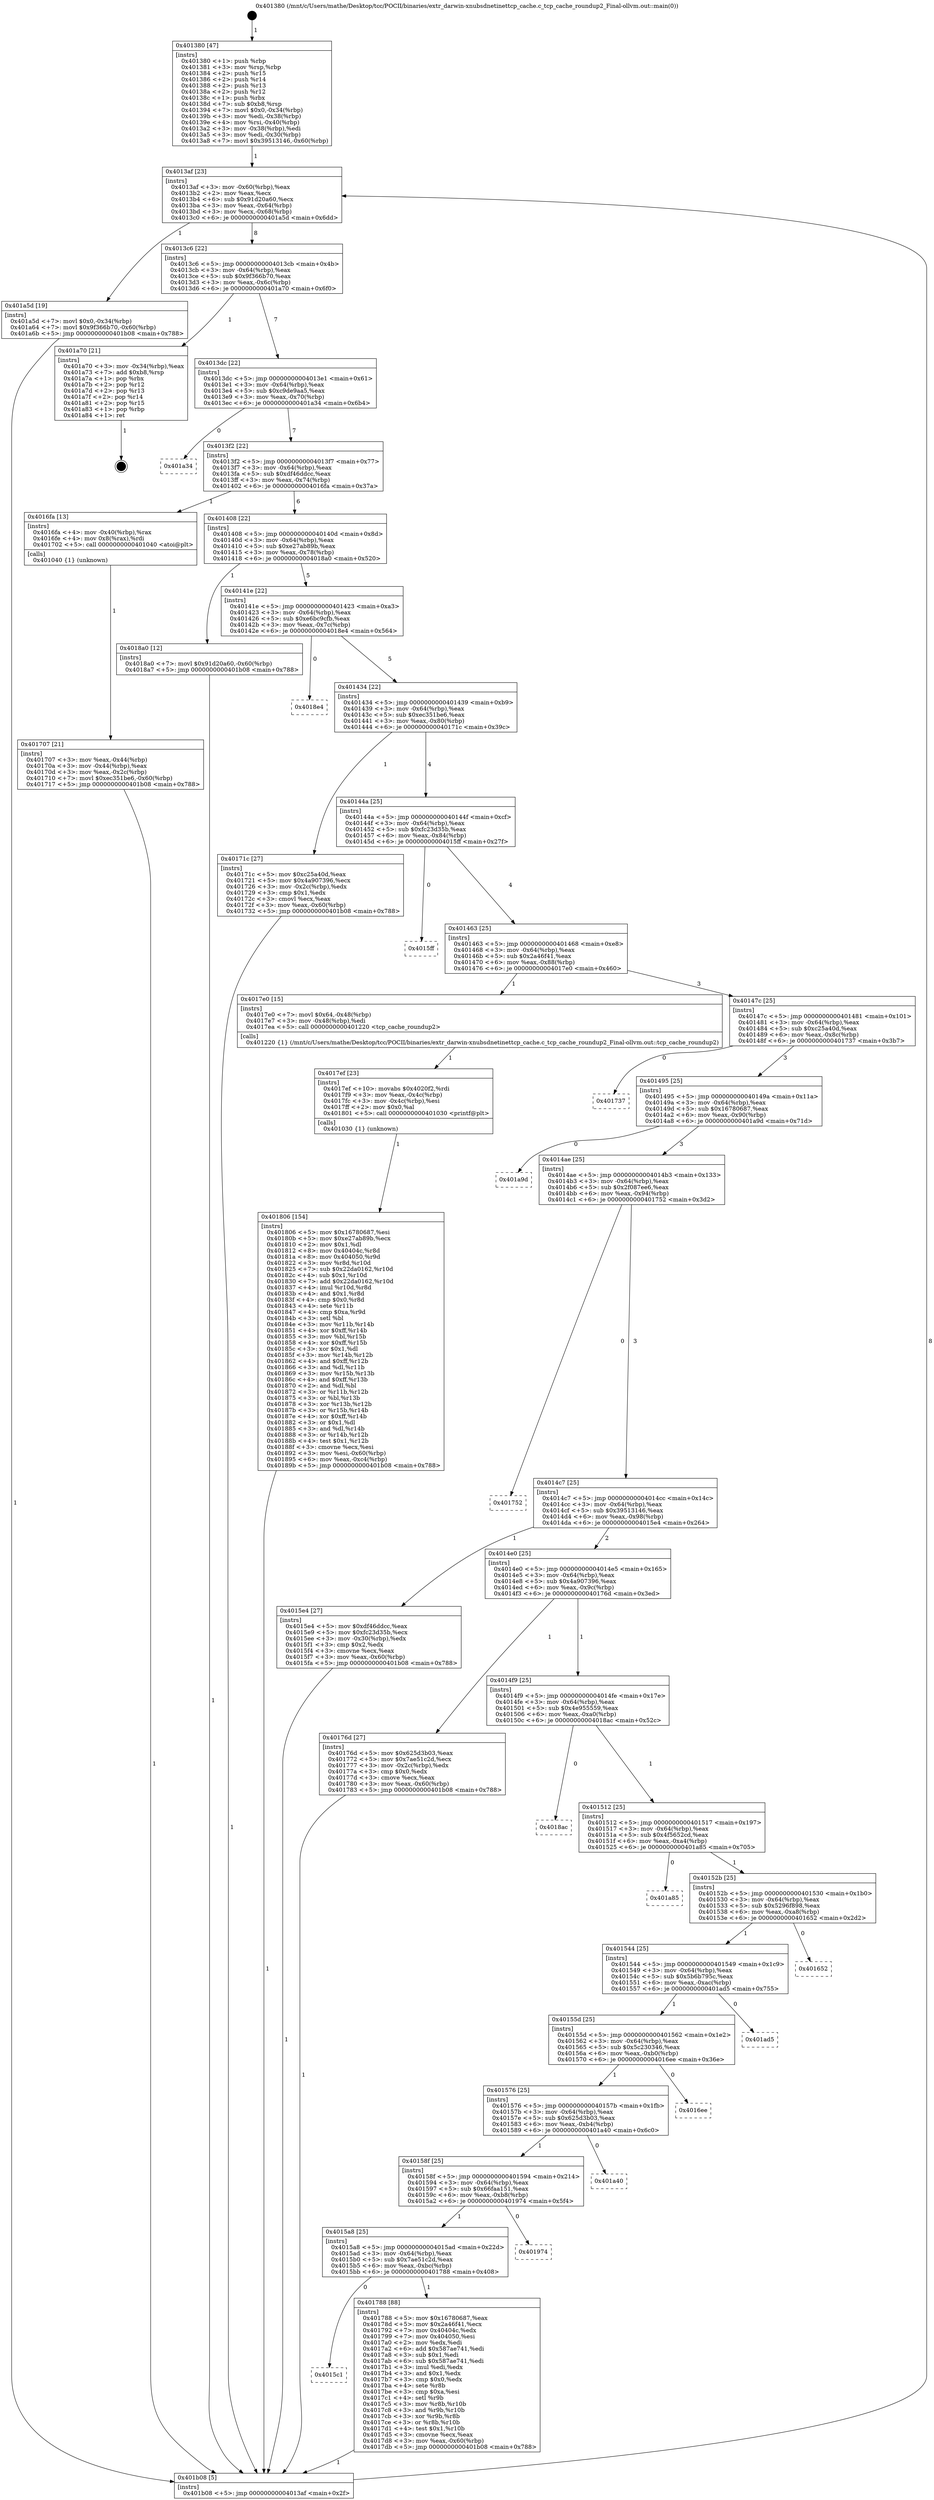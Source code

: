 digraph "0x401380" {
  label = "0x401380 (/mnt/c/Users/mathe/Desktop/tcc/POCII/binaries/extr_darwin-xnubsdnetinettcp_cache.c_tcp_cache_roundup2_Final-ollvm.out::main(0))"
  labelloc = "t"
  node[shape=record]

  Entry [label="",width=0.3,height=0.3,shape=circle,fillcolor=black,style=filled]
  "0x4013af" [label="{
     0x4013af [23]\l
     | [instrs]\l
     &nbsp;&nbsp;0x4013af \<+3\>: mov -0x60(%rbp),%eax\l
     &nbsp;&nbsp;0x4013b2 \<+2\>: mov %eax,%ecx\l
     &nbsp;&nbsp;0x4013b4 \<+6\>: sub $0x91d20a60,%ecx\l
     &nbsp;&nbsp;0x4013ba \<+3\>: mov %eax,-0x64(%rbp)\l
     &nbsp;&nbsp;0x4013bd \<+3\>: mov %ecx,-0x68(%rbp)\l
     &nbsp;&nbsp;0x4013c0 \<+6\>: je 0000000000401a5d \<main+0x6dd\>\l
  }"]
  "0x401a5d" [label="{
     0x401a5d [19]\l
     | [instrs]\l
     &nbsp;&nbsp;0x401a5d \<+7\>: movl $0x0,-0x34(%rbp)\l
     &nbsp;&nbsp;0x401a64 \<+7\>: movl $0x9f366b70,-0x60(%rbp)\l
     &nbsp;&nbsp;0x401a6b \<+5\>: jmp 0000000000401b08 \<main+0x788\>\l
  }"]
  "0x4013c6" [label="{
     0x4013c6 [22]\l
     | [instrs]\l
     &nbsp;&nbsp;0x4013c6 \<+5\>: jmp 00000000004013cb \<main+0x4b\>\l
     &nbsp;&nbsp;0x4013cb \<+3\>: mov -0x64(%rbp),%eax\l
     &nbsp;&nbsp;0x4013ce \<+5\>: sub $0x9f366b70,%eax\l
     &nbsp;&nbsp;0x4013d3 \<+3\>: mov %eax,-0x6c(%rbp)\l
     &nbsp;&nbsp;0x4013d6 \<+6\>: je 0000000000401a70 \<main+0x6f0\>\l
  }"]
  Exit [label="",width=0.3,height=0.3,shape=circle,fillcolor=black,style=filled,peripheries=2]
  "0x401a70" [label="{
     0x401a70 [21]\l
     | [instrs]\l
     &nbsp;&nbsp;0x401a70 \<+3\>: mov -0x34(%rbp),%eax\l
     &nbsp;&nbsp;0x401a73 \<+7\>: add $0xb8,%rsp\l
     &nbsp;&nbsp;0x401a7a \<+1\>: pop %rbx\l
     &nbsp;&nbsp;0x401a7b \<+2\>: pop %r12\l
     &nbsp;&nbsp;0x401a7d \<+2\>: pop %r13\l
     &nbsp;&nbsp;0x401a7f \<+2\>: pop %r14\l
     &nbsp;&nbsp;0x401a81 \<+2\>: pop %r15\l
     &nbsp;&nbsp;0x401a83 \<+1\>: pop %rbp\l
     &nbsp;&nbsp;0x401a84 \<+1\>: ret\l
  }"]
  "0x4013dc" [label="{
     0x4013dc [22]\l
     | [instrs]\l
     &nbsp;&nbsp;0x4013dc \<+5\>: jmp 00000000004013e1 \<main+0x61\>\l
     &nbsp;&nbsp;0x4013e1 \<+3\>: mov -0x64(%rbp),%eax\l
     &nbsp;&nbsp;0x4013e4 \<+5\>: sub $0xc9de9aa5,%eax\l
     &nbsp;&nbsp;0x4013e9 \<+3\>: mov %eax,-0x70(%rbp)\l
     &nbsp;&nbsp;0x4013ec \<+6\>: je 0000000000401a34 \<main+0x6b4\>\l
  }"]
  "0x401806" [label="{
     0x401806 [154]\l
     | [instrs]\l
     &nbsp;&nbsp;0x401806 \<+5\>: mov $0x16780687,%esi\l
     &nbsp;&nbsp;0x40180b \<+5\>: mov $0xe27ab89b,%ecx\l
     &nbsp;&nbsp;0x401810 \<+2\>: mov $0x1,%dl\l
     &nbsp;&nbsp;0x401812 \<+8\>: mov 0x40404c,%r8d\l
     &nbsp;&nbsp;0x40181a \<+8\>: mov 0x404050,%r9d\l
     &nbsp;&nbsp;0x401822 \<+3\>: mov %r8d,%r10d\l
     &nbsp;&nbsp;0x401825 \<+7\>: sub $0x22da0162,%r10d\l
     &nbsp;&nbsp;0x40182c \<+4\>: sub $0x1,%r10d\l
     &nbsp;&nbsp;0x401830 \<+7\>: add $0x22da0162,%r10d\l
     &nbsp;&nbsp;0x401837 \<+4\>: imul %r10d,%r8d\l
     &nbsp;&nbsp;0x40183b \<+4\>: and $0x1,%r8d\l
     &nbsp;&nbsp;0x40183f \<+4\>: cmp $0x0,%r8d\l
     &nbsp;&nbsp;0x401843 \<+4\>: sete %r11b\l
     &nbsp;&nbsp;0x401847 \<+4\>: cmp $0xa,%r9d\l
     &nbsp;&nbsp;0x40184b \<+3\>: setl %bl\l
     &nbsp;&nbsp;0x40184e \<+3\>: mov %r11b,%r14b\l
     &nbsp;&nbsp;0x401851 \<+4\>: xor $0xff,%r14b\l
     &nbsp;&nbsp;0x401855 \<+3\>: mov %bl,%r15b\l
     &nbsp;&nbsp;0x401858 \<+4\>: xor $0xff,%r15b\l
     &nbsp;&nbsp;0x40185c \<+3\>: xor $0x1,%dl\l
     &nbsp;&nbsp;0x40185f \<+3\>: mov %r14b,%r12b\l
     &nbsp;&nbsp;0x401862 \<+4\>: and $0xff,%r12b\l
     &nbsp;&nbsp;0x401866 \<+3\>: and %dl,%r11b\l
     &nbsp;&nbsp;0x401869 \<+3\>: mov %r15b,%r13b\l
     &nbsp;&nbsp;0x40186c \<+4\>: and $0xff,%r13b\l
     &nbsp;&nbsp;0x401870 \<+2\>: and %dl,%bl\l
     &nbsp;&nbsp;0x401872 \<+3\>: or %r11b,%r12b\l
     &nbsp;&nbsp;0x401875 \<+3\>: or %bl,%r13b\l
     &nbsp;&nbsp;0x401878 \<+3\>: xor %r13b,%r12b\l
     &nbsp;&nbsp;0x40187b \<+3\>: or %r15b,%r14b\l
     &nbsp;&nbsp;0x40187e \<+4\>: xor $0xff,%r14b\l
     &nbsp;&nbsp;0x401882 \<+3\>: or $0x1,%dl\l
     &nbsp;&nbsp;0x401885 \<+3\>: and %dl,%r14b\l
     &nbsp;&nbsp;0x401888 \<+3\>: or %r14b,%r12b\l
     &nbsp;&nbsp;0x40188b \<+4\>: test $0x1,%r12b\l
     &nbsp;&nbsp;0x40188f \<+3\>: cmovne %ecx,%esi\l
     &nbsp;&nbsp;0x401892 \<+3\>: mov %esi,-0x60(%rbp)\l
     &nbsp;&nbsp;0x401895 \<+6\>: mov %eax,-0xc4(%rbp)\l
     &nbsp;&nbsp;0x40189b \<+5\>: jmp 0000000000401b08 \<main+0x788\>\l
  }"]
  "0x401a34" [label="{
     0x401a34\l
  }", style=dashed]
  "0x4013f2" [label="{
     0x4013f2 [22]\l
     | [instrs]\l
     &nbsp;&nbsp;0x4013f2 \<+5\>: jmp 00000000004013f7 \<main+0x77\>\l
     &nbsp;&nbsp;0x4013f7 \<+3\>: mov -0x64(%rbp),%eax\l
     &nbsp;&nbsp;0x4013fa \<+5\>: sub $0xdf46ddcc,%eax\l
     &nbsp;&nbsp;0x4013ff \<+3\>: mov %eax,-0x74(%rbp)\l
     &nbsp;&nbsp;0x401402 \<+6\>: je 00000000004016fa \<main+0x37a\>\l
  }"]
  "0x4017ef" [label="{
     0x4017ef [23]\l
     | [instrs]\l
     &nbsp;&nbsp;0x4017ef \<+10\>: movabs $0x4020f2,%rdi\l
     &nbsp;&nbsp;0x4017f9 \<+3\>: mov %eax,-0x4c(%rbp)\l
     &nbsp;&nbsp;0x4017fc \<+3\>: mov -0x4c(%rbp),%esi\l
     &nbsp;&nbsp;0x4017ff \<+2\>: mov $0x0,%al\l
     &nbsp;&nbsp;0x401801 \<+5\>: call 0000000000401030 \<printf@plt\>\l
     | [calls]\l
     &nbsp;&nbsp;0x401030 \{1\} (unknown)\l
  }"]
  "0x4016fa" [label="{
     0x4016fa [13]\l
     | [instrs]\l
     &nbsp;&nbsp;0x4016fa \<+4\>: mov -0x40(%rbp),%rax\l
     &nbsp;&nbsp;0x4016fe \<+4\>: mov 0x8(%rax),%rdi\l
     &nbsp;&nbsp;0x401702 \<+5\>: call 0000000000401040 \<atoi@plt\>\l
     | [calls]\l
     &nbsp;&nbsp;0x401040 \{1\} (unknown)\l
  }"]
  "0x401408" [label="{
     0x401408 [22]\l
     | [instrs]\l
     &nbsp;&nbsp;0x401408 \<+5\>: jmp 000000000040140d \<main+0x8d\>\l
     &nbsp;&nbsp;0x40140d \<+3\>: mov -0x64(%rbp),%eax\l
     &nbsp;&nbsp;0x401410 \<+5\>: sub $0xe27ab89b,%eax\l
     &nbsp;&nbsp;0x401415 \<+3\>: mov %eax,-0x78(%rbp)\l
     &nbsp;&nbsp;0x401418 \<+6\>: je 00000000004018a0 \<main+0x520\>\l
  }"]
  "0x4015c1" [label="{
     0x4015c1\l
  }", style=dashed]
  "0x4018a0" [label="{
     0x4018a0 [12]\l
     | [instrs]\l
     &nbsp;&nbsp;0x4018a0 \<+7\>: movl $0x91d20a60,-0x60(%rbp)\l
     &nbsp;&nbsp;0x4018a7 \<+5\>: jmp 0000000000401b08 \<main+0x788\>\l
  }"]
  "0x40141e" [label="{
     0x40141e [22]\l
     | [instrs]\l
     &nbsp;&nbsp;0x40141e \<+5\>: jmp 0000000000401423 \<main+0xa3\>\l
     &nbsp;&nbsp;0x401423 \<+3\>: mov -0x64(%rbp),%eax\l
     &nbsp;&nbsp;0x401426 \<+5\>: sub $0xe6bc9cfb,%eax\l
     &nbsp;&nbsp;0x40142b \<+3\>: mov %eax,-0x7c(%rbp)\l
     &nbsp;&nbsp;0x40142e \<+6\>: je 00000000004018e4 \<main+0x564\>\l
  }"]
  "0x401788" [label="{
     0x401788 [88]\l
     | [instrs]\l
     &nbsp;&nbsp;0x401788 \<+5\>: mov $0x16780687,%eax\l
     &nbsp;&nbsp;0x40178d \<+5\>: mov $0x2a46f41,%ecx\l
     &nbsp;&nbsp;0x401792 \<+7\>: mov 0x40404c,%edx\l
     &nbsp;&nbsp;0x401799 \<+7\>: mov 0x404050,%esi\l
     &nbsp;&nbsp;0x4017a0 \<+2\>: mov %edx,%edi\l
     &nbsp;&nbsp;0x4017a2 \<+6\>: add $0x587ae741,%edi\l
     &nbsp;&nbsp;0x4017a8 \<+3\>: sub $0x1,%edi\l
     &nbsp;&nbsp;0x4017ab \<+6\>: sub $0x587ae741,%edi\l
     &nbsp;&nbsp;0x4017b1 \<+3\>: imul %edi,%edx\l
     &nbsp;&nbsp;0x4017b4 \<+3\>: and $0x1,%edx\l
     &nbsp;&nbsp;0x4017b7 \<+3\>: cmp $0x0,%edx\l
     &nbsp;&nbsp;0x4017ba \<+4\>: sete %r8b\l
     &nbsp;&nbsp;0x4017be \<+3\>: cmp $0xa,%esi\l
     &nbsp;&nbsp;0x4017c1 \<+4\>: setl %r9b\l
     &nbsp;&nbsp;0x4017c5 \<+3\>: mov %r8b,%r10b\l
     &nbsp;&nbsp;0x4017c8 \<+3\>: and %r9b,%r10b\l
     &nbsp;&nbsp;0x4017cb \<+3\>: xor %r9b,%r8b\l
     &nbsp;&nbsp;0x4017ce \<+3\>: or %r8b,%r10b\l
     &nbsp;&nbsp;0x4017d1 \<+4\>: test $0x1,%r10b\l
     &nbsp;&nbsp;0x4017d5 \<+3\>: cmovne %ecx,%eax\l
     &nbsp;&nbsp;0x4017d8 \<+3\>: mov %eax,-0x60(%rbp)\l
     &nbsp;&nbsp;0x4017db \<+5\>: jmp 0000000000401b08 \<main+0x788\>\l
  }"]
  "0x4018e4" [label="{
     0x4018e4\l
  }", style=dashed]
  "0x401434" [label="{
     0x401434 [22]\l
     | [instrs]\l
     &nbsp;&nbsp;0x401434 \<+5\>: jmp 0000000000401439 \<main+0xb9\>\l
     &nbsp;&nbsp;0x401439 \<+3\>: mov -0x64(%rbp),%eax\l
     &nbsp;&nbsp;0x40143c \<+5\>: sub $0xec351be6,%eax\l
     &nbsp;&nbsp;0x401441 \<+3\>: mov %eax,-0x80(%rbp)\l
     &nbsp;&nbsp;0x401444 \<+6\>: je 000000000040171c \<main+0x39c\>\l
  }"]
  "0x4015a8" [label="{
     0x4015a8 [25]\l
     | [instrs]\l
     &nbsp;&nbsp;0x4015a8 \<+5\>: jmp 00000000004015ad \<main+0x22d\>\l
     &nbsp;&nbsp;0x4015ad \<+3\>: mov -0x64(%rbp),%eax\l
     &nbsp;&nbsp;0x4015b0 \<+5\>: sub $0x7ae51c2d,%eax\l
     &nbsp;&nbsp;0x4015b5 \<+6\>: mov %eax,-0xbc(%rbp)\l
     &nbsp;&nbsp;0x4015bb \<+6\>: je 0000000000401788 \<main+0x408\>\l
  }"]
  "0x40171c" [label="{
     0x40171c [27]\l
     | [instrs]\l
     &nbsp;&nbsp;0x40171c \<+5\>: mov $0xc25a40d,%eax\l
     &nbsp;&nbsp;0x401721 \<+5\>: mov $0x4a907396,%ecx\l
     &nbsp;&nbsp;0x401726 \<+3\>: mov -0x2c(%rbp),%edx\l
     &nbsp;&nbsp;0x401729 \<+3\>: cmp $0x1,%edx\l
     &nbsp;&nbsp;0x40172c \<+3\>: cmovl %ecx,%eax\l
     &nbsp;&nbsp;0x40172f \<+3\>: mov %eax,-0x60(%rbp)\l
     &nbsp;&nbsp;0x401732 \<+5\>: jmp 0000000000401b08 \<main+0x788\>\l
  }"]
  "0x40144a" [label="{
     0x40144a [25]\l
     | [instrs]\l
     &nbsp;&nbsp;0x40144a \<+5\>: jmp 000000000040144f \<main+0xcf\>\l
     &nbsp;&nbsp;0x40144f \<+3\>: mov -0x64(%rbp),%eax\l
     &nbsp;&nbsp;0x401452 \<+5\>: sub $0xfc23d35b,%eax\l
     &nbsp;&nbsp;0x401457 \<+6\>: mov %eax,-0x84(%rbp)\l
     &nbsp;&nbsp;0x40145d \<+6\>: je 00000000004015ff \<main+0x27f\>\l
  }"]
  "0x401974" [label="{
     0x401974\l
  }", style=dashed]
  "0x4015ff" [label="{
     0x4015ff\l
  }", style=dashed]
  "0x401463" [label="{
     0x401463 [25]\l
     | [instrs]\l
     &nbsp;&nbsp;0x401463 \<+5\>: jmp 0000000000401468 \<main+0xe8\>\l
     &nbsp;&nbsp;0x401468 \<+3\>: mov -0x64(%rbp),%eax\l
     &nbsp;&nbsp;0x40146b \<+5\>: sub $0x2a46f41,%eax\l
     &nbsp;&nbsp;0x401470 \<+6\>: mov %eax,-0x88(%rbp)\l
     &nbsp;&nbsp;0x401476 \<+6\>: je 00000000004017e0 \<main+0x460\>\l
  }"]
  "0x40158f" [label="{
     0x40158f [25]\l
     | [instrs]\l
     &nbsp;&nbsp;0x40158f \<+5\>: jmp 0000000000401594 \<main+0x214\>\l
     &nbsp;&nbsp;0x401594 \<+3\>: mov -0x64(%rbp),%eax\l
     &nbsp;&nbsp;0x401597 \<+5\>: sub $0x66faa151,%eax\l
     &nbsp;&nbsp;0x40159c \<+6\>: mov %eax,-0xb8(%rbp)\l
     &nbsp;&nbsp;0x4015a2 \<+6\>: je 0000000000401974 \<main+0x5f4\>\l
  }"]
  "0x4017e0" [label="{
     0x4017e0 [15]\l
     | [instrs]\l
     &nbsp;&nbsp;0x4017e0 \<+7\>: movl $0x64,-0x48(%rbp)\l
     &nbsp;&nbsp;0x4017e7 \<+3\>: mov -0x48(%rbp),%edi\l
     &nbsp;&nbsp;0x4017ea \<+5\>: call 0000000000401220 \<tcp_cache_roundup2\>\l
     | [calls]\l
     &nbsp;&nbsp;0x401220 \{1\} (/mnt/c/Users/mathe/Desktop/tcc/POCII/binaries/extr_darwin-xnubsdnetinettcp_cache.c_tcp_cache_roundup2_Final-ollvm.out::tcp_cache_roundup2)\l
  }"]
  "0x40147c" [label="{
     0x40147c [25]\l
     | [instrs]\l
     &nbsp;&nbsp;0x40147c \<+5\>: jmp 0000000000401481 \<main+0x101\>\l
     &nbsp;&nbsp;0x401481 \<+3\>: mov -0x64(%rbp),%eax\l
     &nbsp;&nbsp;0x401484 \<+5\>: sub $0xc25a40d,%eax\l
     &nbsp;&nbsp;0x401489 \<+6\>: mov %eax,-0x8c(%rbp)\l
     &nbsp;&nbsp;0x40148f \<+6\>: je 0000000000401737 \<main+0x3b7\>\l
  }"]
  "0x401a40" [label="{
     0x401a40\l
  }", style=dashed]
  "0x401737" [label="{
     0x401737\l
  }", style=dashed]
  "0x401495" [label="{
     0x401495 [25]\l
     | [instrs]\l
     &nbsp;&nbsp;0x401495 \<+5\>: jmp 000000000040149a \<main+0x11a\>\l
     &nbsp;&nbsp;0x40149a \<+3\>: mov -0x64(%rbp),%eax\l
     &nbsp;&nbsp;0x40149d \<+5\>: sub $0x16780687,%eax\l
     &nbsp;&nbsp;0x4014a2 \<+6\>: mov %eax,-0x90(%rbp)\l
     &nbsp;&nbsp;0x4014a8 \<+6\>: je 0000000000401a9d \<main+0x71d\>\l
  }"]
  "0x401576" [label="{
     0x401576 [25]\l
     | [instrs]\l
     &nbsp;&nbsp;0x401576 \<+5\>: jmp 000000000040157b \<main+0x1fb\>\l
     &nbsp;&nbsp;0x40157b \<+3\>: mov -0x64(%rbp),%eax\l
     &nbsp;&nbsp;0x40157e \<+5\>: sub $0x625d3b03,%eax\l
     &nbsp;&nbsp;0x401583 \<+6\>: mov %eax,-0xb4(%rbp)\l
     &nbsp;&nbsp;0x401589 \<+6\>: je 0000000000401a40 \<main+0x6c0\>\l
  }"]
  "0x401a9d" [label="{
     0x401a9d\l
  }", style=dashed]
  "0x4014ae" [label="{
     0x4014ae [25]\l
     | [instrs]\l
     &nbsp;&nbsp;0x4014ae \<+5\>: jmp 00000000004014b3 \<main+0x133\>\l
     &nbsp;&nbsp;0x4014b3 \<+3\>: mov -0x64(%rbp),%eax\l
     &nbsp;&nbsp;0x4014b6 \<+5\>: sub $0x2f087ee6,%eax\l
     &nbsp;&nbsp;0x4014bb \<+6\>: mov %eax,-0x94(%rbp)\l
     &nbsp;&nbsp;0x4014c1 \<+6\>: je 0000000000401752 \<main+0x3d2\>\l
  }"]
  "0x4016ee" [label="{
     0x4016ee\l
  }", style=dashed]
  "0x401752" [label="{
     0x401752\l
  }", style=dashed]
  "0x4014c7" [label="{
     0x4014c7 [25]\l
     | [instrs]\l
     &nbsp;&nbsp;0x4014c7 \<+5\>: jmp 00000000004014cc \<main+0x14c\>\l
     &nbsp;&nbsp;0x4014cc \<+3\>: mov -0x64(%rbp),%eax\l
     &nbsp;&nbsp;0x4014cf \<+5\>: sub $0x39513146,%eax\l
     &nbsp;&nbsp;0x4014d4 \<+6\>: mov %eax,-0x98(%rbp)\l
     &nbsp;&nbsp;0x4014da \<+6\>: je 00000000004015e4 \<main+0x264\>\l
  }"]
  "0x40155d" [label="{
     0x40155d [25]\l
     | [instrs]\l
     &nbsp;&nbsp;0x40155d \<+5\>: jmp 0000000000401562 \<main+0x1e2\>\l
     &nbsp;&nbsp;0x401562 \<+3\>: mov -0x64(%rbp),%eax\l
     &nbsp;&nbsp;0x401565 \<+5\>: sub $0x5c230346,%eax\l
     &nbsp;&nbsp;0x40156a \<+6\>: mov %eax,-0xb0(%rbp)\l
     &nbsp;&nbsp;0x401570 \<+6\>: je 00000000004016ee \<main+0x36e\>\l
  }"]
  "0x4015e4" [label="{
     0x4015e4 [27]\l
     | [instrs]\l
     &nbsp;&nbsp;0x4015e4 \<+5\>: mov $0xdf46ddcc,%eax\l
     &nbsp;&nbsp;0x4015e9 \<+5\>: mov $0xfc23d35b,%ecx\l
     &nbsp;&nbsp;0x4015ee \<+3\>: mov -0x30(%rbp),%edx\l
     &nbsp;&nbsp;0x4015f1 \<+3\>: cmp $0x2,%edx\l
     &nbsp;&nbsp;0x4015f4 \<+3\>: cmovne %ecx,%eax\l
     &nbsp;&nbsp;0x4015f7 \<+3\>: mov %eax,-0x60(%rbp)\l
     &nbsp;&nbsp;0x4015fa \<+5\>: jmp 0000000000401b08 \<main+0x788\>\l
  }"]
  "0x4014e0" [label="{
     0x4014e0 [25]\l
     | [instrs]\l
     &nbsp;&nbsp;0x4014e0 \<+5\>: jmp 00000000004014e5 \<main+0x165\>\l
     &nbsp;&nbsp;0x4014e5 \<+3\>: mov -0x64(%rbp),%eax\l
     &nbsp;&nbsp;0x4014e8 \<+5\>: sub $0x4a907396,%eax\l
     &nbsp;&nbsp;0x4014ed \<+6\>: mov %eax,-0x9c(%rbp)\l
     &nbsp;&nbsp;0x4014f3 \<+6\>: je 000000000040176d \<main+0x3ed\>\l
  }"]
  "0x401b08" [label="{
     0x401b08 [5]\l
     | [instrs]\l
     &nbsp;&nbsp;0x401b08 \<+5\>: jmp 00000000004013af \<main+0x2f\>\l
  }"]
  "0x401380" [label="{
     0x401380 [47]\l
     | [instrs]\l
     &nbsp;&nbsp;0x401380 \<+1\>: push %rbp\l
     &nbsp;&nbsp;0x401381 \<+3\>: mov %rsp,%rbp\l
     &nbsp;&nbsp;0x401384 \<+2\>: push %r15\l
     &nbsp;&nbsp;0x401386 \<+2\>: push %r14\l
     &nbsp;&nbsp;0x401388 \<+2\>: push %r13\l
     &nbsp;&nbsp;0x40138a \<+2\>: push %r12\l
     &nbsp;&nbsp;0x40138c \<+1\>: push %rbx\l
     &nbsp;&nbsp;0x40138d \<+7\>: sub $0xb8,%rsp\l
     &nbsp;&nbsp;0x401394 \<+7\>: movl $0x0,-0x34(%rbp)\l
     &nbsp;&nbsp;0x40139b \<+3\>: mov %edi,-0x38(%rbp)\l
     &nbsp;&nbsp;0x40139e \<+4\>: mov %rsi,-0x40(%rbp)\l
     &nbsp;&nbsp;0x4013a2 \<+3\>: mov -0x38(%rbp),%edi\l
     &nbsp;&nbsp;0x4013a5 \<+3\>: mov %edi,-0x30(%rbp)\l
     &nbsp;&nbsp;0x4013a8 \<+7\>: movl $0x39513146,-0x60(%rbp)\l
  }"]
  "0x401707" [label="{
     0x401707 [21]\l
     | [instrs]\l
     &nbsp;&nbsp;0x401707 \<+3\>: mov %eax,-0x44(%rbp)\l
     &nbsp;&nbsp;0x40170a \<+3\>: mov -0x44(%rbp),%eax\l
     &nbsp;&nbsp;0x40170d \<+3\>: mov %eax,-0x2c(%rbp)\l
     &nbsp;&nbsp;0x401710 \<+7\>: movl $0xec351be6,-0x60(%rbp)\l
     &nbsp;&nbsp;0x401717 \<+5\>: jmp 0000000000401b08 \<main+0x788\>\l
  }"]
  "0x401ad5" [label="{
     0x401ad5\l
  }", style=dashed]
  "0x40176d" [label="{
     0x40176d [27]\l
     | [instrs]\l
     &nbsp;&nbsp;0x40176d \<+5\>: mov $0x625d3b03,%eax\l
     &nbsp;&nbsp;0x401772 \<+5\>: mov $0x7ae51c2d,%ecx\l
     &nbsp;&nbsp;0x401777 \<+3\>: mov -0x2c(%rbp),%edx\l
     &nbsp;&nbsp;0x40177a \<+3\>: cmp $0x0,%edx\l
     &nbsp;&nbsp;0x40177d \<+3\>: cmove %ecx,%eax\l
     &nbsp;&nbsp;0x401780 \<+3\>: mov %eax,-0x60(%rbp)\l
     &nbsp;&nbsp;0x401783 \<+5\>: jmp 0000000000401b08 \<main+0x788\>\l
  }"]
  "0x4014f9" [label="{
     0x4014f9 [25]\l
     | [instrs]\l
     &nbsp;&nbsp;0x4014f9 \<+5\>: jmp 00000000004014fe \<main+0x17e\>\l
     &nbsp;&nbsp;0x4014fe \<+3\>: mov -0x64(%rbp),%eax\l
     &nbsp;&nbsp;0x401501 \<+5\>: sub $0x4e955559,%eax\l
     &nbsp;&nbsp;0x401506 \<+6\>: mov %eax,-0xa0(%rbp)\l
     &nbsp;&nbsp;0x40150c \<+6\>: je 00000000004018ac \<main+0x52c\>\l
  }"]
  "0x401544" [label="{
     0x401544 [25]\l
     | [instrs]\l
     &nbsp;&nbsp;0x401544 \<+5\>: jmp 0000000000401549 \<main+0x1c9\>\l
     &nbsp;&nbsp;0x401549 \<+3\>: mov -0x64(%rbp),%eax\l
     &nbsp;&nbsp;0x40154c \<+5\>: sub $0x5b6b795c,%eax\l
     &nbsp;&nbsp;0x401551 \<+6\>: mov %eax,-0xac(%rbp)\l
     &nbsp;&nbsp;0x401557 \<+6\>: je 0000000000401ad5 \<main+0x755\>\l
  }"]
  "0x4018ac" [label="{
     0x4018ac\l
  }", style=dashed]
  "0x401512" [label="{
     0x401512 [25]\l
     | [instrs]\l
     &nbsp;&nbsp;0x401512 \<+5\>: jmp 0000000000401517 \<main+0x197\>\l
     &nbsp;&nbsp;0x401517 \<+3\>: mov -0x64(%rbp),%eax\l
     &nbsp;&nbsp;0x40151a \<+5\>: sub $0x4f5652cd,%eax\l
     &nbsp;&nbsp;0x40151f \<+6\>: mov %eax,-0xa4(%rbp)\l
     &nbsp;&nbsp;0x401525 \<+6\>: je 0000000000401a85 \<main+0x705\>\l
  }"]
  "0x401652" [label="{
     0x401652\l
  }", style=dashed]
  "0x401a85" [label="{
     0x401a85\l
  }", style=dashed]
  "0x40152b" [label="{
     0x40152b [25]\l
     | [instrs]\l
     &nbsp;&nbsp;0x40152b \<+5\>: jmp 0000000000401530 \<main+0x1b0\>\l
     &nbsp;&nbsp;0x401530 \<+3\>: mov -0x64(%rbp),%eax\l
     &nbsp;&nbsp;0x401533 \<+5\>: sub $0x5296f898,%eax\l
     &nbsp;&nbsp;0x401538 \<+6\>: mov %eax,-0xa8(%rbp)\l
     &nbsp;&nbsp;0x40153e \<+6\>: je 0000000000401652 \<main+0x2d2\>\l
  }"]
  Entry -> "0x401380" [label=" 1"]
  "0x4013af" -> "0x401a5d" [label=" 1"]
  "0x4013af" -> "0x4013c6" [label=" 8"]
  "0x401a70" -> Exit [label=" 1"]
  "0x4013c6" -> "0x401a70" [label=" 1"]
  "0x4013c6" -> "0x4013dc" [label=" 7"]
  "0x401a5d" -> "0x401b08" [label=" 1"]
  "0x4013dc" -> "0x401a34" [label=" 0"]
  "0x4013dc" -> "0x4013f2" [label=" 7"]
  "0x4018a0" -> "0x401b08" [label=" 1"]
  "0x4013f2" -> "0x4016fa" [label=" 1"]
  "0x4013f2" -> "0x401408" [label=" 6"]
  "0x401806" -> "0x401b08" [label=" 1"]
  "0x401408" -> "0x4018a0" [label=" 1"]
  "0x401408" -> "0x40141e" [label=" 5"]
  "0x4017ef" -> "0x401806" [label=" 1"]
  "0x40141e" -> "0x4018e4" [label=" 0"]
  "0x40141e" -> "0x401434" [label=" 5"]
  "0x4017e0" -> "0x4017ef" [label=" 1"]
  "0x401434" -> "0x40171c" [label=" 1"]
  "0x401434" -> "0x40144a" [label=" 4"]
  "0x4015a8" -> "0x4015c1" [label=" 0"]
  "0x40144a" -> "0x4015ff" [label=" 0"]
  "0x40144a" -> "0x401463" [label=" 4"]
  "0x4015a8" -> "0x401788" [label=" 1"]
  "0x401463" -> "0x4017e0" [label=" 1"]
  "0x401463" -> "0x40147c" [label=" 3"]
  "0x40158f" -> "0x4015a8" [label=" 1"]
  "0x40147c" -> "0x401737" [label=" 0"]
  "0x40147c" -> "0x401495" [label=" 3"]
  "0x40158f" -> "0x401974" [label=" 0"]
  "0x401495" -> "0x401a9d" [label=" 0"]
  "0x401495" -> "0x4014ae" [label=" 3"]
  "0x401576" -> "0x40158f" [label=" 1"]
  "0x4014ae" -> "0x401752" [label=" 0"]
  "0x4014ae" -> "0x4014c7" [label=" 3"]
  "0x401576" -> "0x401a40" [label=" 0"]
  "0x4014c7" -> "0x4015e4" [label=" 1"]
  "0x4014c7" -> "0x4014e0" [label=" 2"]
  "0x4015e4" -> "0x401b08" [label=" 1"]
  "0x401380" -> "0x4013af" [label=" 1"]
  "0x401b08" -> "0x4013af" [label=" 8"]
  "0x4016fa" -> "0x401707" [label=" 1"]
  "0x401707" -> "0x401b08" [label=" 1"]
  "0x40171c" -> "0x401b08" [label=" 1"]
  "0x40155d" -> "0x401576" [label=" 1"]
  "0x4014e0" -> "0x40176d" [label=" 1"]
  "0x4014e0" -> "0x4014f9" [label=" 1"]
  "0x40176d" -> "0x401b08" [label=" 1"]
  "0x40155d" -> "0x4016ee" [label=" 0"]
  "0x4014f9" -> "0x4018ac" [label=" 0"]
  "0x4014f9" -> "0x401512" [label=" 1"]
  "0x401544" -> "0x40155d" [label=" 1"]
  "0x401512" -> "0x401a85" [label=" 0"]
  "0x401512" -> "0x40152b" [label=" 1"]
  "0x401544" -> "0x401ad5" [label=" 0"]
  "0x40152b" -> "0x401652" [label=" 0"]
  "0x40152b" -> "0x401544" [label=" 1"]
  "0x401788" -> "0x401b08" [label=" 1"]
}
